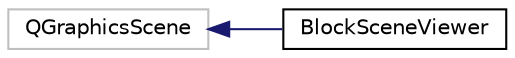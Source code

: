 digraph "Graphical Class Hierarchy"
{
 // LATEX_PDF_SIZE
  edge [fontname="Helvetica",fontsize="10",labelfontname="Helvetica",labelfontsize="10"];
  node [fontname="Helvetica",fontsize="10",shape=record];
  rankdir="LR";
  Node5 [label="QGraphicsScene",height=0.2,width=0.4,color="grey75", fillcolor="white", style="filled",tooltip=" "];
  Node5 -> Node0 [dir="back",color="midnightblue",fontsize="10",style="solid",fontname="Helvetica"];
  Node0 [label="BlockSceneViewer",height=0.2,width=0.4,color="black", fillcolor="white", style="filled",URL="$classBlockSceneViewer.html",tooltip="Класс BlockSceneViewer представляет графическую сцену для управления блоками и отображения данных."];
}
